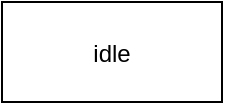 <mxfile version="24.2.2" type="device">
  <diagram name="Page-1" id="e7e014a7-5840-1c2e-5031-d8a46d1fe8dd">
    <mxGraphModel dx="1212" dy="692" grid="1" gridSize="10" guides="1" tooltips="1" connect="1" arrows="1" fold="1" page="1" pageScale="1" pageWidth="1169" pageHeight="826" background="none" math="0" shadow="0">
      <root>
        <mxCell id="0" />
        <mxCell id="1" parent="0" />
        <mxCell id="15" value="idle" style="" parent="1" vertex="1">
          <mxGeometry x="130" y="158" width="110" height="50" as="geometry" />
        </mxCell>
      </root>
    </mxGraphModel>
  </diagram>
</mxfile>
